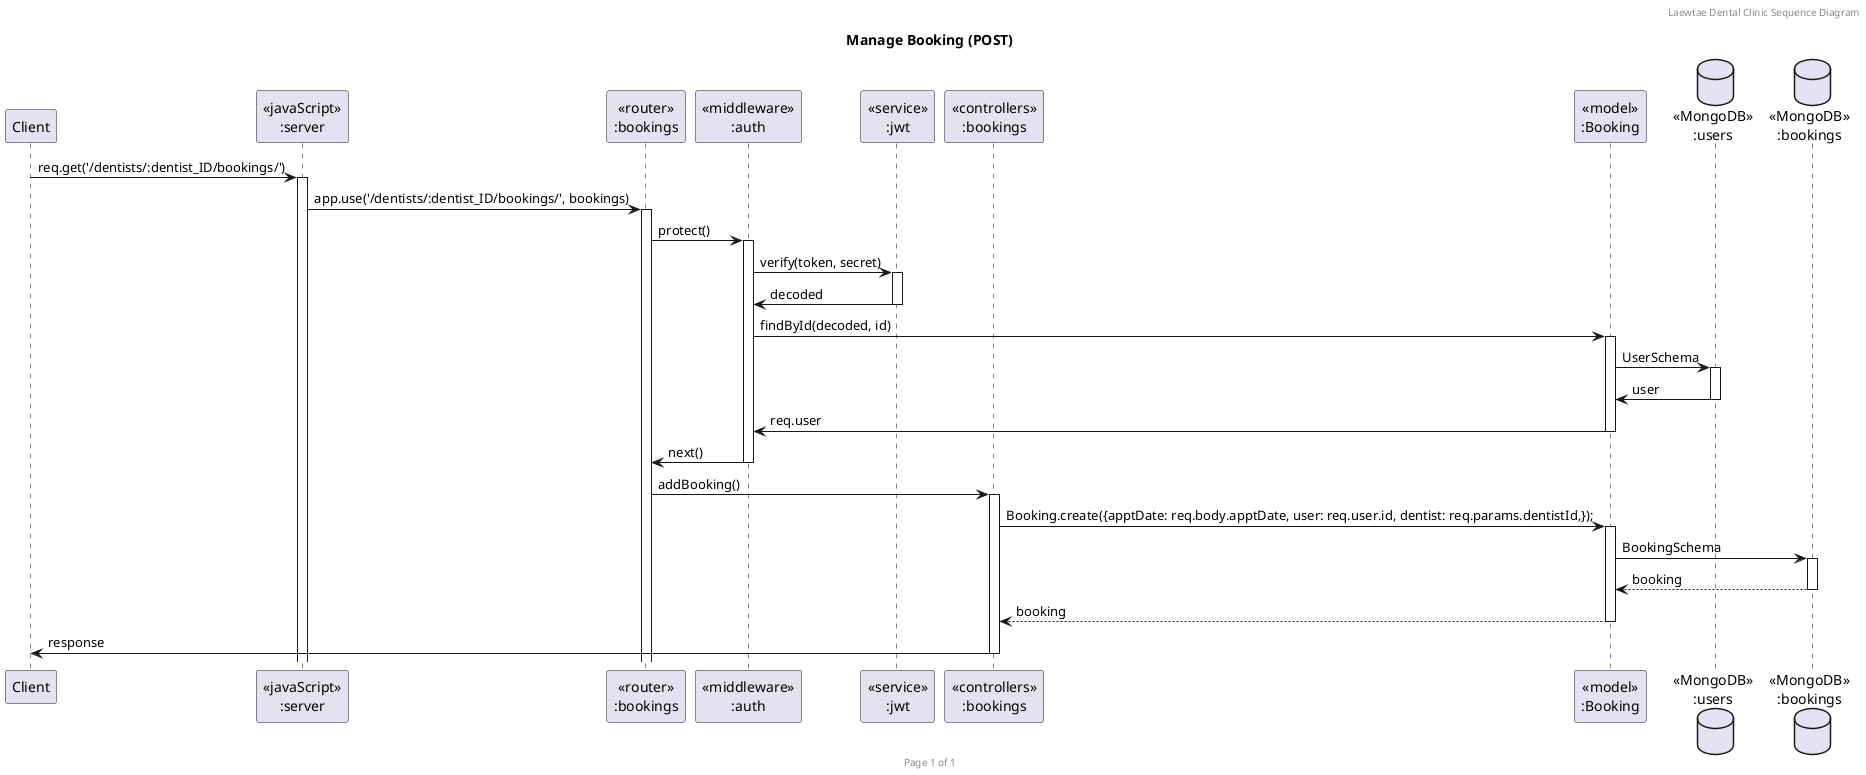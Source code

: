 @startuml Manage Booking (POST)

header Laewtae Dental Clinic Sequence Diagram
footer Page %page% of %lastpage%
title "Manage Booking (POST)"

participant "Client" as client
participant "<<javaScript>>\n:server" as server
participant "<<router>>\n:bookings" as routerBookings
participant "<<middleware>>\n:auth" as auth
participant "<<service>>\n:jwt" as jwt
participant "<<controllers>>\n:bookings" as controllersBookings
participant "<<model>>\n:Booking" as modelBooking
database "<<MongoDB>>\n:users" as UsersDatabase
database "<<MongoDB>>\n:bookings" as BookingsDatabase

client->server ++:req.get('/dentists/:dentist_ID/bookings/')
server->routerBookings ++:app.use('/dentists/:dentist_ID/bookings/', bookings)
routerBookings -> auth ++:protect()
auth -> jwt ++:verify(token, secret)
auth <- jwt --:decoded
auth -> modelBooking ++:findById(decoded, id)
modelBooking -> UsersDatabase ++:UserSchema
modelBooking <- UsersDatabase --:user
auth <- modelBooking --:req.user
routerBookings <- auth --:next()
routerBookings -> controllersBookings ++:addBooking()
controllersBookings->modelBooking ++:Booking.create({apptDate: req.body.apptDate, user: req.user.id, dentist: req.params.dentistId,});
modelBooking ->BookingsDatabase ++: BookingSchema
BookingsDatabase --> modelBooking --: booking
controllersBookings <-- modelBooking --:booking
controllersBookings->client --:response

@enduml